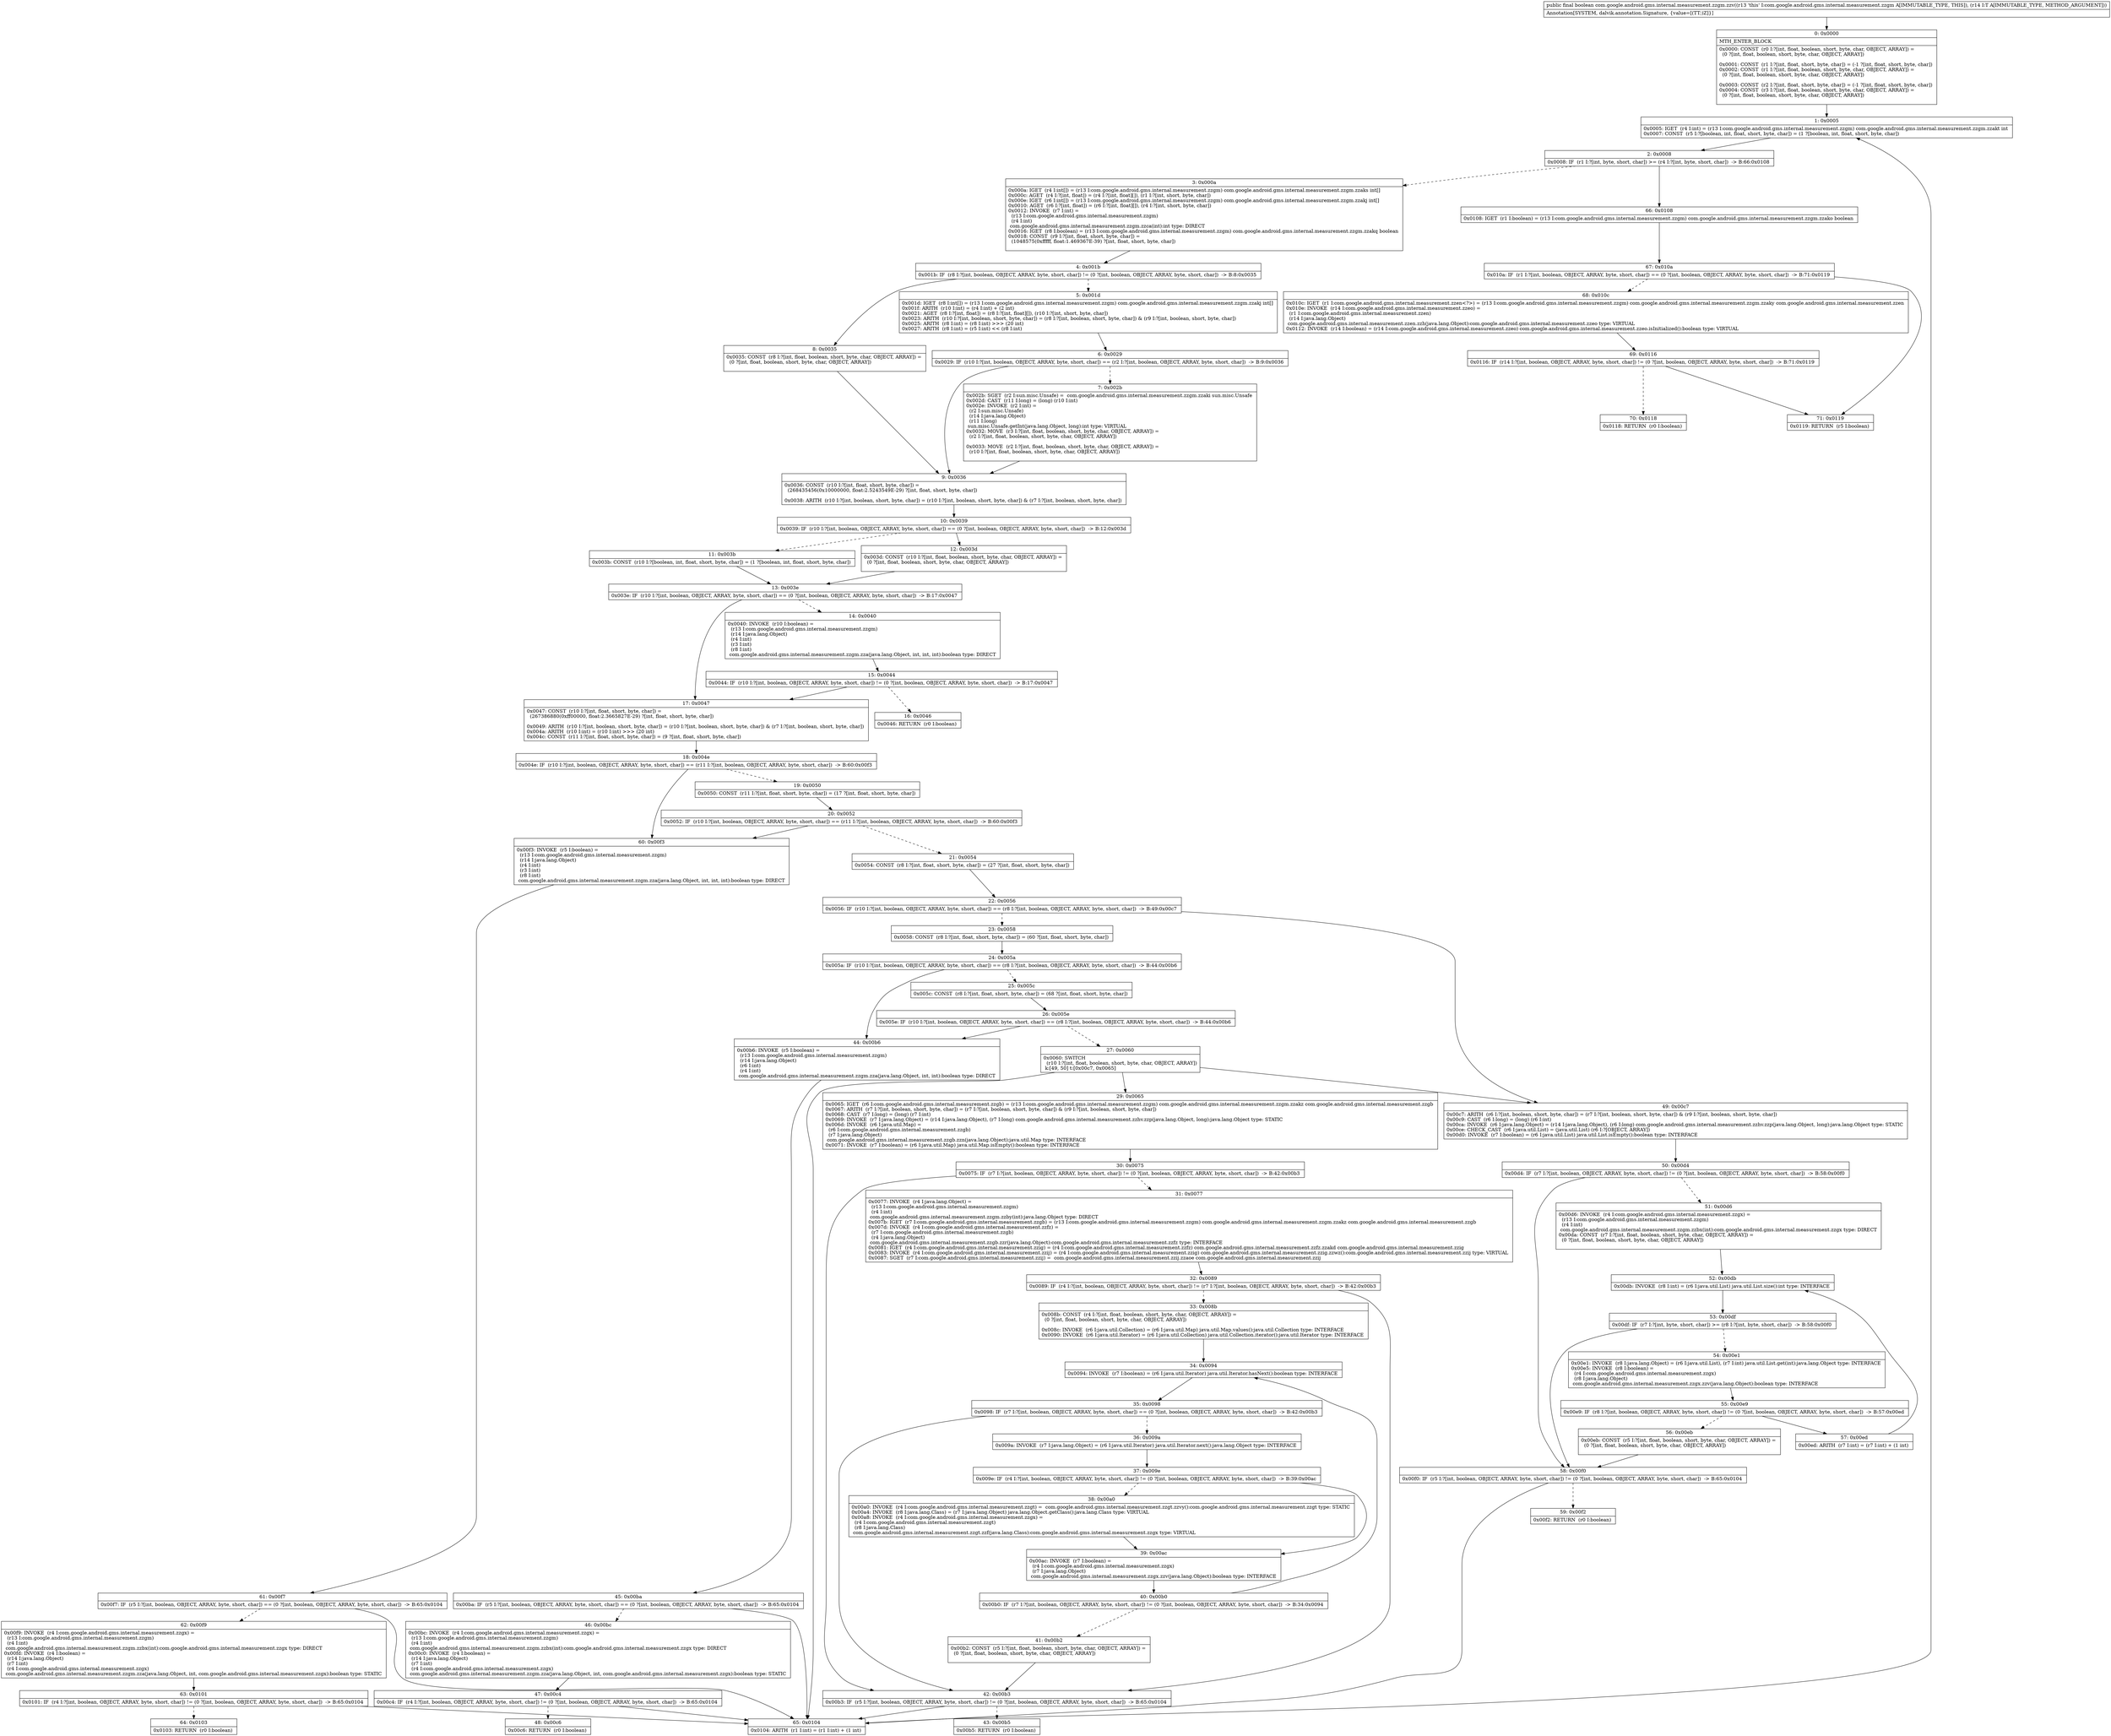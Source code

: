 digraph "CFG forcom.google.android.gms.internal.measurement.zzgm.zzv(Ljava\/lang\/Object;)Z" {
Node_0 [shape=record,label="{0\:\ 0x0000|MTH_ENTER_BLOCK\l|0x0000: CONST  (r0 I:?[int, float, boolean, short, byte, char, OBJECT, ARRAY]) = \l  (0 ?[int, float, boolean, short, byte, char, OBJECT, ARRAY])\l \l0x0001: CONST  (r1 I:?[int, float, short, byte, char]) = (\-1 ?[int, float, short, byte, char]) \l0x0002: CONST  (r1 I:?[int, float, boolean, short, byte, char, OBJECT, ARRAY]) = \l  (0 ?[int, float, boolean, short, byte, char, OBJECT, ARRAY])\l \l0x0003: CONST  (r2 I:?[int, float, short, byte, char]) = (\-1 ?[int, float, short, byte, char]) \l0x0004: CONST  (r3 I:?[int, float, boolean, short, byte, char, OBJECT, ARRAY]) = \l  (0 ?[int, float, boolean, short, byte, char, OBJECT, ARRAY])\l \l}"];
Node_1 [shape=record,label="{1\:\ 0x0005|0x0005: IGET  (r4 I:int) = (r13 I:com.google.android.gms.internal.measurement.zzgm) com.google.android.gms.internal.measurement.zzgm.zzakt int \l0x0007: CONST  (r5 I:?[boolean, int, float, short, byte, char]) = (1 ?[boolean, int, float, short, byte, char]) \l}"];
Node_2 [shape=record,label="{2\:\ 0x0008|0x0008: IF  (r1 I:?[int, byte, short, char]) \>= (r4 I:?[int, byte, short, char])  \-\> B:66:0x0108 \l}"];
Node_3 [shape=record,label="{3\:\ 0x000a|0x000a: IGET  (r4 I:int[]) = (r13 I:com.google.android.gms.internal.measurement.zzgm) com.google.android.gms.internal.measurement.zzgm.zzaks int[] \l0x000c: AGET  (r4 I:?[int, float]) = (r4 I:?[int, float][]), (r1 I:?[int, short, byte, char]) \l0x000e: IGET  (r6 I:int[]) = (r13 I:com.google.android.gms.internal.measurement.zzgm) com.google.android.gms.internal.measurement.zzgm.zzakj int[] \l0x0010: AGET  (r6 I:?[int, float]) = (r6 I:?[int, float][]), (r4 I:?[int, short, byte, char]) \l0x0012: INVOKE  (r7 I:int) = \l  (r13 I:com.google.android.gms.internal.measurement.zzgm)\l  (r4 I:int)\l com.google.android.gms.internal.measurement.zzgm.zzca(int):int type: DIRECT \l0x0016: IGET  (r8 I:boolean) = (r13 I:com.google.android.gms.internal.measurement.zzgm) com.google.android.gms.internal.measurement.zzgm.zzakq boolean \l0x0018: CONST  (r9 I:?[int, float, short, byte, char]) = \l  (1048575(0xfffff, float:1.469367E\-39) ?[int, float, short, byte, char])\l \l}"];
Node_4 [shape=record,label="{4\:\ 0x001b|0x001b: IF  (r8 I:?[int, boolean, OBJECT, ARRAY, byte, short, char]) != (0 ?[int, boolean, OBJECT, ARRAY, byte, short, char])  \-\> B:8:0x0035 \l}"];
Node_5 [shape=record,label="{5\:\ 0x001d|0x001d: IGET  (r8 I:int[]) = (r13 I:com.google.android.gms.internal.measurement.zzgm) com.google.android.gms.internal.measurement.zzgm.zzakj int[] \l0x001f: ARITH  (r10 I:int) = (r4 I:int) + (2 int) \l0x0021: AGET  (r8 I:?[int, float]) = (r8 I:?[int, float][]), (r10 I:?[int, short, byte, char]) \l0x0023: ARITH  (r10 I:?[int, boolean, short, byte, char]) = (r8 I:?[int, boolean, short, byte, char]) & (r9 I:?[int, boolean, short, byte, char]) \l0x0025: ARITH  (r8 I:int) = (r8 I:int) \>\>\> (20 int) \l0x0027: ARITH  (r8 I:int) = (r5 I:int) \<\< (r8 I:int) \l}"];
Node_6 [shape=record,label="{6\:\ 0x0029|0x0029: IF  (r10 I:?[int, boolean, OBJECT, ARRAY, byte, short, char]) == (r2 I:?[int, boolean, OBJECT, ARRAY, byte, short, char])  \-\> B:9:0x0036 \l}"];
Node_7 [shape=record,label="{7\:\ 0x002b|0x002b: SGET  (r2 I:sun.misc.Unsafe) =  com.google.android.gms.internal.measurement.zzgm.zzaki sun.misc.Unsafe \l0x002d: CAST  (r11 I:long) = (long) (r10 I:int) \l0x002e: INVOKE  (r2 I:int) = \l  (r2 I:sun.misc.Unsafe)\l  (r14 I:java.lang.Object)\l  (r11 I:long)\l sun.misc.Unsafe.getInt(java.lang.Object, long):int type: VIRTUAL \l0x0032: MOVE  (r3 I:?[int, float, boolean, short, byte, char, OBJECT, ARRAY]) = \l  (r2 I:?[int, float, boolean, short, byte, char, OBJECT, ARRAY])\l \l0x0033: MOVE  (r2 I:?[int, float, boolean, short, byte, char, OBJECT, ARRAY]) = \l  (r10 I:?[int, float, boolean, short, byte, char, OBJECT, ARRAY])\l \l}"];
Node_8 [shape=record,label="{8\:\ 0x0035|0x0035: CONST  (r8 I:?[int, float, boolean, short, byte, char, OBJECT, ARRAY]) = \l  (0 ?[int, float, boolean, short, byte, char, OBJECT, ARRAY])\l \l}"];
Node_9 [shape=record,label="{9\:\ 0x0036|0x0036: CONST  (r10 I:?[int, float, short, byte, char]) = \l  (268435456(0x10000000, float:2.5243549E\-29) ?[int, float, short, byte, char])\l \l0x0038: ARITH  (r10 I:?[int, boolean, short, byte, char]) = (r10 I:?[int, boolean, short, byte, char]) & (r7 I:?[int, boolean, short, byte, char]) \l}"];
Node_10 [shape=record,label="{10\:\ 0x0039|0x0039: IF  (r10 I:?[int, boolean, OBJECT, ARRAY, byte, short, char]) == (0 ?[int, boolean, OBJECT, ARRAY, byte, short, char])  \-\> B:12:0x003d \l}"];
Node_11 [shape=record,label="{11\:\ 0x003b|0x003b: CONST  (r10 I:?[boolean, int, float, short, byte, char]) = (1 ?[boolean, int, float, short, byte, char]) \l}"];
Node_12 [shape=record,label="{12\:\ 0x003d|0x003d: CONST  (r10 I:?[int, float, boolean, short, byte, char, OBJECT, ARRAY]) = \l  (0 ?[int, float, boolean, short, byte, char, OBJECT, ARRAY])\l \l}"];
Node_13 [shape=record,label="{13\:\ 0x003e|0x003e: IF  (r10 I:?[int, boolean, OBJECT, ARRAY, byte, short, char]) == (0 ?[int, boolean, OBJECT, ARRAY, byte, short, char])  \-\> B:17:0x0047 \l}"];
Node_14 [shape=record,label="{14\:\ 0x0040|0x0040: INVOKE  (r10 I:boolean) = \l  (r13 I:com.google.android.gms.internal.measurement.zzgm)\l  (r14 I:java.lang.Object)\l  (r4 I:int)\l  (r3 I:int)\l  (r8 I:int)\l com.google.android.gms.internal.measurement.zzgm.zza(java.lang.Object, int, int, int):boolean type: DIRECT \l}"];
Node_15 [shape=record,label="{15\:\ 0x0044|0x0044: IF  (r10 I:?[int, boolean, OBJECT, ARRAY, byte, short, char]) != (0 ?[int, boolean, OBJECT, ARRAY, byte, short, char])  \-\> B:17:0x0047 \l}"];
Node_16 [shape=record,label="{16\:\ 0x0046|0x0046: RETURN  (r0 I:boolean) \l}"];
Node_17 [shape=record,label="{17\:\ 0x0047|0x0047: CONST  (r10 I:?[int, float, short, byte, char]) = \l  (267386880(0xff00000, float:2.3665827E\-29) ?[int, float, short, byte, char])\l \l0x0049: ARITH  (r10 I:?[int, boolean, short, byte, char]) = (r10 I:?[int, boolean, short, byte, char]) & (r7 I:?[int, boolean, short, byte, char]) \l0x004a: ARITH  (r10 I:int) = (r10 I:int) \>\>\> (20 int) \l0x004c: CONST  (r11 I:?[int, float, short, byte, char]) = (9 ?[int, float, short, byte, char]) \l}"];
Node_18 [shape=record,label="{18\:\ 0x004e|0x004e: IF  (r10 I:?[int, boolean, OBJECT, ARRAY, byte, short, char]) == (r11 I:?[int, boolean, OBJECT, ARRAY, byte, short, char])  \-\> B:60:0x00f3 \l}"];
Node_19 [shape=record,label="{19\:\ 0x0050|0x0050: CONST  (r11 I:?[int, float, short, byte, char]) = (17 ?[int, float, short, byte, char]) \l}"];
Node_20 [shape=record,label="{20\:\ 0x0052|0x0052: IF  (r10 I:?[int, boolean, OBJECT, ARRAY, byte, short, char]) == (r11 I:?[int, boolean, OBJECT, ARRAY, byte, short, char])  \-\> B:60:0x00f3 \l}"];
Node_21 [shape=record,label="{21\:\ 0x0054|0x0054: CONST  (r8 I:?[int, float, short, byte, char]) = (27 ?[int, float, short, byte, char]) \l}"];
Node_22 [shape=record,label="{22\:\ 0x0056|0x0056: IF  (r10 I:?[int, boolean, OBJECT, ARRAY, byte, short, char]) == (r8 I:?[int, boolean, OBJECT, ARRAY, byte, short, char])  \-\> B:49:0x00c7 \l}"];
Node_23 [shape=record,label="{23\:\ 0x0058|0x0058: CONST  (r8 I:?[int, float, short, byte, char]) = (60 ?[int, float, short, byte, char]) \l}"];
Node_24 [shape=record,label="{24\:\ 0x005a|0x005a: IF  (r10 I:?[int, boolean, OBJECT, ARRAY, byte, short, char]) == (r8 I:?[int, boolean, OBJECT, ARRAY, byte, short, char])  \-\> B:44:0x00b6 \l}"];
Node_25 [shape=record,label="{25\:\ 0x005c|0x005c: CONST  (r8 I:?[int, float, short, byte, char]) = (68 ?[int, float, short, byte, char]) \l}"];
Node_26 [shape=record,label="{26\:\ 0x005e|0x005e: IF  (r10 I:?[int, boolean, OBJECT, ARRAY, byte, short, char]) == (r8 I:?[int, boolean, OBJECT, ARRAY, byte, short, char])  \-\> B:44:0x00b6 \l}"];
Node_27 [shape=record,label="{27\:\ 0x0060|0x0060: SWITCH  \l  (r10 I:?[int, float, boolean, short, byte, char, OBJECT, ARRAY])\l k:[49, 50] t:[0x00c7, 0x0065] \l}"];
Node_29 [shape=record,label="{29\:\ 0x0065|0x0065: IGET  (r6 I:com.google.android.gms.internal.measurement.zzgb) = (r13 I:com.google.android.gms.internal.measurement.zzgm) com.google.android.gms.internal.measurement.zzgm.zzakz com.google.android.gms.internal.measurement.zzgb \l0x0067: ARITH  (r7 I:?[int, boolean, short, byte, char]) = (r7 I:?[int, boolean, short, byte, char]) & (r9 I:?[int, boolean, short, byte, char]) \l0x0068: CAST  (r7 I:long) = (long) (r7 I:int) \l0x0069: INVOKE  (r7 I:java.lang.Object) = (r14 I:java.lang.Object), (r7 I:long) com.google.android.gms.internal.measurement.zzhv.zzp(java.lang.Object, long):java.lang.Object type: STATIC \l0x006d: INVOKE  (r6 I:java.util.Map) = \l  (r6 I:com.google.android.gms.internal.measurement.zzgb)\l  (r7 I:java.lang.Object)\l com.google.android.gms.internal.measurement.zzgb.zzn(java.lang.Object):java.util.Map type: INTERFACE \l0x0071: INVOKE  (r7 I:boolean) = (r6 I:java.util.Map) java.util.Map.isEmpty():boolean type: INTERFACE \l}"];
Node_30 [shape=record,label="{30\:\ 0x0075|0x0075: IF  (r7 I:?[int, boolean, OBJECT, ARRAY, byte, short, char]) != (0 ?[int, boolean, OBJECT, ARRAY, byte, short, char])  \-\> B:42:0x00b3 \l}"];
Node_31 [shape=record,label="{31\:\ 0x0077|0x0077: INVOKE  (r4 I:java.lang.Object) = \l  (r13 I:com.google.android.gms.internal.measurement.zzgm)\l  (r4 I:int)\l com.google.android.gms.internal.measurement.zzgm.zzby(int):java.lang.Object type: DIRECT \l0x007b: IGET  (r7 I:com.google.android.gms.internal.measurement.zzgb) = (r13 I:com.google.android.gms.internal.measurement.zzgm) com.google.android.gms.internal.measurement.zzgm.zzakz com.google.android.gms.internal.measurement.zzgb \l0x007d: INVOKE  (r4 I:com.google.android.gms.internal.measurement.zzfz) = \l  (r7 I:com.google.android.gms.internal.measurement.zzgb)\l  (r4 I:java.lang.Object)\l com.google.android.gms.internal.measurement.zzgb.zzr(java.lang.Object):com.google.android.gms.internal.measurement.zzfz type: INTERFACE \l0x0081: IGET  (r4 I:com.google.android.gms.internal.measurement.zzig) = (r4 I:com.google.android.gms.internal.measurement.zzfz) com.google.android.gms.internal.measurement.zzfz.zzakd com.google.android.gms.internal.measurement.zzig \l0x0083: INVOKE  (r4 I:com.google.android.gms.internal.measurement.zzij) = (r4 I:com.google.android.gms.internal.measurement.zzig) com.google.android.gms.internal.measurement.zzig.zzwz():com.google.android.gms.internal.measurement.zzij type: VIRTUAL \l0x0087: SGET  (r7 I:com.google.android.gms.internal.measurement.zzij) =  com.google.android.gms.internal.measurement.zzij.zzaoe com.google.android.gms.internal.measurement.zzij \l}"];
Node_32 [shape=record,label="{32\:\ 0x0089|0x0089: IF  (r4 I:?[int, boolean, OBJECT, ARRAY, byte, short, char]) != (r7 I:?[int, boolean, OBJECT, ARRAY, byte, short, char])  \-\> B:42:0x00b3 \l}"];
Node_33 [shape=record,label="{33\:\ 0x008b|0x008b: CONST  (r4 I:?[int, float, boolean, short, byte, char, OBJECT, ARRAY]) = \l  (0 ?[int, float, boolean, short, byte, char, OBJECT, ARRAY])\l \l0x008c: INVOKE  (r6 I:java.util.Collection) = (r6 I:java.util.Map) java.util.Map.values():java.util.Collection type: INTERFACE \l0x0090: INVOKE  (r6 I:java.util.Iterator) = (r6 I:java.util.Collection) java.util.Collection.iterator():java.util.Iterator type: INTERFACE \l}"];
Node_34 [shape=record,label="{34\:\ 0x0094|0x0094: INVOKE  (r7 I:boolean) = (r6 I:java.util.Iterator) java.util.Iterator.hasNext():boolean type: INTERFACE \l}"];
Node_35 [shape=record,label="{35\:\ 0x0098|0x0098: IF  (r7 I:?[int, boolean, OBJECT, ARRAY, byte, short, char]) == (0 ?[int, boolean, OBJECT, ARRAY, byte, short, char])  \-\> B:42:0x00b3 \l}"];
Node_36 [shape=record,label="{36\:\ 0x009a|0x009a: INVOKE  (r7 I:java.lang.Object) = (r6 I:java.util.Iterator) java.util.Iterator.next():java.lang.Object type: INTERFACE \l}"];
Node_37 [shape=record,label="{37\:\ 0x009e|0x009e: IF  (r4 I:?[int, boolean, OBJECT, ARRAY, byte, short, char]) != (0 ?[int, boolean, OBJECT, ARRAY, byte, short, char])  \-\> B:39:0x00ac \l}"];
Node_38 [shape=record,label="{38\:\ 0x00a0|0x00a0: INVOKE  (r4 I:com.google.android.gms.internal.measurement.zzgt) =  com.google.android.gms.internal.measurement.zzgt.zzvy():com.google.android.gms.internal.measurement.zzgt type: STATIC \l0x00a4: INVOKE  (r8 I:java.lang.Class) = (r7 I:java.lang.Object) java.lang.Object.getClass():java.lang.Class type: VIRTUAL \l0x00a8: INVOKE  (r4 I:com.google.android.gms.internal.measurement.zzgx) = \l  (r4 I:com.google.android.gms.internal.measurement.zzgt)\l  (r8 I:java.lang.Class)\l com.google.android.gms.internal.measurement.zzgt.zzf(java.lang.Class):com.google.android.gms.internal.measurement.zzgx type: VIRTUAL \l}"];
Node_39 [shape=record,label="{39\:\ 0x00ac|0x00ac: INVOKE  (r7 I:boolean) = \l  (r4 I:com.google.android.gms.internal.measurement.zzgx)\l  (r7 I:java.lang.Object)\l com.google.android.gms.internal.measurement.zzgx.zzv(java.lang.Object):boolean type: INTERFACE \l}"];
Node_40 [shape=record,label="{40\:\ 0x00b0|0x00b0: IF  (r7 I:?[int, boolean, OBJECT, ARRAY, byte, short, char]) != (0 ?[int, boolean, OBJECT, ARRAY, byte, short, char])  \-\> B:34:0x0094 \l}"];
Node_41 [shape=record,label="{41\:\ 0x00b2|0x00b2: CONST  (r5 I:?[int, float, boolean, short, byte, char, OBJECT, ARRAY]) = \l  (0 ?[int, float, boolean, short, byte, char, OBJECT, ARRAY])\l \l}"];
Node_42 [shape=record,label="{42\:\ 0x00b3|0x00b3: IF  (r5 I:?[int, boolean, OBJECT, ARRAY, byte, short, char]) != (0 ?[int, boolean, OBJECT, ARRAY, byte, short, char])  \-\> B:65:0x0104 \l}"];
Node_43 [shape=record,label="{43\:\ 0x00b5|0x00b5: RETURN  (r0 I:boolean) \l}"];
Node_44 [shape=record,label="{44\:\ 0x00b6|0x00b6: INVOKE  (r5 I:boolean) = \l  (r13 I:com.google.android.gms.internal.measurement.zzgm)\l  (r14 I:java.lang.Object)\l  (r6 I:int)\l  (r4 I:int)\l com.google.android.gms.internal.measurement.zzgm.zza(java.lang.Object, int, int):boolean type: DIRECT \l}"];
Node_45 [shape=record,label="{45\:\ 0x00ba|0x00ba: IF  (r5 I:?[int, boolean, OBJECT, ARRAY, byte, short, char]) == (0 ?[int, boolean, OBJECT, ARRAY, byte, short, char])  \-\> B:65:0x0104 \l}"];
Node_46 [shape=record,label="{46\:\ 0x00bc|0x00bc: INVOKE  (r4 I:com.google.android.gms.internal.measurement.zzgx) = \l  (r13 I:com.google.android.gms.internal.measurement.zzgm)\l  (r4 I:int)\l com.google.android.gms.internal.measurement.zzgm.zzbx(int):com.google.android.gms.internal.measurement.zzgx type: DIRECT \l0x00c0: INVOKE  (r4 I:boolean) = \l  (r14 I:java.lang.Object)\l  (r7 I:int)\l  (r4 I:com.google.android.gms.internal.measurement.zzgx)\l com.google.android.gms.internal.measurement.zzgm.zza(java.lang.Object, int, com.google.android.gms.internal.measurement.zzgx):boolean type: STATIC \l}"];
Node_47 [shape=record,label="{47\:\ 0x00c4|0x00c4: IF  (r4 I:?[int, boolean, OBJECT, ARRAY, byte, short, char]) != (0 ?[int, boolean, OBJECT, ARRAY, byte, short, char])  \-\> B:65:0x0104 \l}"];
Node_48 [shape=record,label="{48\:\ 0x00c6|0x00c6: RETURN  (r0 I:boolean) \l}"];
Node_49 [shape=record,label="{49\:\ 0x00c7|0x00c7: ARITH  (r6 I:?[int, boolean, short, byte, char]) = (r7 I:?[int, boolean, short, byte, char]) & (r9 I:?[int, boolean, short, byte, char]) \l0x00c9: CAST  (r6 I:long) = (long) (r6 I:int) \l0x00ca: INVOKE  (r6 I:java.lang.Object) = (r14 I:java.lang.Object), (r6 I:long) com.google.android.gms.internal.measurement.zzhv.zzp(java.lang.Object, long):java.lang.Object type: STATIC \l0x00ce: CHECK_CAST  (r6 I:java.util.List) = (java.util.List) (r6 I:?[OBJECT, ARRAY]) \l0x00d0: INVOKE  (r7 I:boolean) = (r6 I:java.util.List) java.util.List.isEmpty():boolean type: INTERFACE \l}"];
Node_50 [shape=record,label="{50\:\ 0x00d4|0x00d4: IF  (r7 I:?[int, boolean, OBJECT, ARRAY, byte, short, char]) != (0 ?[int, boolean, OBJECT, ARRAY, byte, short, char])  \-\> B:58:0x00f0 \l}"];
Node_51 [shape=record,label="{51\:\ 0x00d6|0x00d6: INVOKE  (r4 I:com.google.android.gms.internal.measurement.zzgx) = \l  (r13 I:com.google.android.gms.internal.measurement.zzgm)\l  (r4 I:int)\l com.google.android.gms.internal.measurement.zzgm.zzbx(int):com.google.android.gms.internal.measurement.zzgx type: DIRECT \l0x00da: CONST  (r7 I:?[int, float, boolean, short, byte, char, OBJECT, ARRAY]) = \l  (0 ?[int, float, boolean, short, byte, char, OBJECT, ARRAY])\l \l}"];
Node_52 [shape=record,label="{52\:\ 0x00db|0x00db: INVOKE  (r8 I:int) = (r6 I:java.util.List) java.util.List.size():int type: INTERFACE \l}"];
Node_53 [shape=record,label="{53\:\ 0x00df|0x00df: IF  (r7 I:?[int, byte, short, char]) \>= (r8 I:?[int, byte, short, char])  \-\> B:58:0x00f0 \l}"];
Node_54 [shape=record,label="{54\:\ 0x00e1|0x00e1: INVOKE  (r8 I:java.lang.Object) = (r6 I:java.util.List), (r7 I:int) java.util.List.get(int):java.lang.Object type: INTERFACE \l0x00e5: INVOKE  (r8 I:boolean) = \l  (r4 I:com.google.android.gms.internal.measurement.zzgx)\l  (r8 I:java.lang.Object)\l com.google.android.gms.internal.measurement.zzgx.zzv(java.lang.Object):boolean type: INTERFACE \l}"];
Node_55 [shape=record,label="{55\:\ 0x00e9|0x00e9: IF  (r8 I:?[int, boolean, OBJECT, ARRAY, byte, short, char]) != (0 ?[int, boolean, OBJECT, ARRAY, byte, short, char])  \-\> B:57:0x00ed \l}"];
Node_56 [shape=record,label="{56\:\ 0x00eb|0x00eb: CONST  (r5 I:?[int, float, boolean, short, byte, char, OBJECT, ARRAY]) = \l  (0 ?[int, float, boolean, short, byte, char, OBJECT, ARRAY])\l \l}"];
Node_57 [shape=record,label="{57\:\ 0x00ed|0x00ed: ARITH  (r7 I:int) = (r7 I:int) + (1 int) \l}"];
Node_58 [shape=record,label="{58\:\ 0x00f0|0x00f0: IF  (r5 I:?[int, boolean, OBJECT, ARRAY, byte, short, char]) != (0 ?[int, boolean, OBJECT, ARRAY, byte, short, char])  \-\> B:65:0x0104 \l}"];
Node_59 [shape=record,label="{59\:\ 0x00f2|0x00f2: RETURN  (r0 I:boolean) \l}"];
Node_60 [shape=record,label="{60\:\ 0x00f3|0x00f3: INVOKE  (r5 I:boolean) = \l  (r13 I:com.google.android.gms.internal.measurement.zzgm)\l  (r14 I:java.lang.Object)\l  (r4 I:int)\l  (r3 I:int)\l  (r8 I:int)\l com.google.android.gms.internal.measurement.zzgm.zza(java.lang.Object, int, int, int):boolean type: DIRECT \l}"];
Node_61 [shape=record,label="{61\:\ 0x00f7|0x00f7: IF  (r5 I:?[int, boolean, OBJECT, ARRAY, byte, short, char]) == (0 ?[int, boolean, OBJECT, ARRAY, byte, short, char])  \-\> B:65:0x0104 \l}"];
Node_62 [shape=record,label="{62\:\ 0x00f9|0x00f9: INVOKE  (r4 I:com.google.android.gms.internal.measurement.zzgx) = \l  (r13 I:com.google.android.gms.internal.measurement.zzgm)\l  (r4 I:int)\l com.google.android.gms.internal.measurement.zzgm.zzbx(int):com.google.android.gms.internal.measurement.zzgx type: DIRECT \l0x00fd: INVOKE  (r4 I:boolean) = \l  (r14 I:java.lang.Object)\l  (r7 I:int)\l  (r4 I:com.google.android.gms.internal.measurement.zzgx)\l com.google.android.gms.internal.measurement.zzgm.zza(java.lang.Object, int, com.google.android.gms.internal.measurement.zzgx):boolean type: STATIC \l}"];
Node_63 [shape=record,label="{63\:\ 0x0101|0x0101: IF  (r4 I:?[int, boolean, OBJECT, ARRAY, byte, short, char]) != (0 ?[int, boolean, OBJECT, ARRAY, byte, short, char])  \-\> B:65:0x0104 \l}"];
Node_64 [shape=record,label="{64\:\ 0x0103|0x0103: RETURN  (r0 I:boolean) \l}"];
Node_65 [shape=record,label="{65\:\ 0x0104|0x0104: ARITH  (r1 I:int) = (r1 I:int) + (1 int) \l}"];
Node_66 [shape=record,label="{66\:\ 0x0108|0x0108: IGET  (r1 I:boolean) = (r13 I:com.google.android.gms.internal.measurement.zzgm) com.google.android.gms.internal.measurement.zzgm.zzako boolean \l}"];
Node_67 [shape=record,label="{67\:\ 0x010a|0x010a: IF  (r1 I:?[int, boolean, OBJECT, ARRAY, byte, short, char]) == (0 ?[int, boolean, OBJECT, ARRAY, byte, short, char])  \-\> B:71:0x0119 \l}"];
Node_68 [shape=record,label="{68\:\ 0x010c|0x010c: IGET  (r1 I:com.google.android.gms.internal.measurement.zzen\<?\>) = (r13 I:com.google.android.gms.internal.measurement.zzgm) com.google.android.gms.internal.measurement.zzgm.zzaky com.google.android.gms.internal.measurement.zzen \l0x010e: INVOKE  (r14 I:com.google.android.gms.internal.measurement.zzeo) = \l  (r1 I:com.google.android.gms.internal.measurement.zzen)\l  (r14 I:java.lang.Object)\l com.google.android.gms.internal.measurement.zzen.zzh(java.lang.Object):com.google.android.gms.internal.measurement.zzeo type: VIRTUAL \l0x0112: INVOKE  (r14 I:boolean) = (r14 I:com.google.android.gms.internal.measurement.zzeo) com.google.android.gms.internal.measurement.zzeo.isInitialized():boolean type: VIRTUAL \l}"];
Node_69 [shape=record,label="{69\:\ 0x0116|0x0116: IF  (r14 I:?[int, boolean, OBJECT, ARRAY, byte, short, char]) != (0 ?[int, boolean, OBJECT, ARRAY, byte, short, char])  \-\> B:71:0x0119 \l}"];
Node_70 [shape=record,label="{70\:\ 0x0118|0x0118: RETURN  (r0 I:boolean) \l}"];
Node_71 [shape=record,label="{71\:\ 0x0119|0x0119: RETURN  (r5 I:boolean) \l}"];
MethodNode[shape=record,label="{public final boolean com.google.android.gms.internal.measurement.zzgm.zzv((r13 'this' I:com.google.android.gms.internal.measurement.zzgm A[IMMUTABLE_TYPE, THIS]), (r14 I:T A[IMMUTABLE_TYPE, METHOD_ARGUMENT]))  | Annotation[SYSTEM, dalvik.annotation.Signature, \{value=[(TT;)Z]\}]\l}"];
MethodNode -> Node_0;
Node_0 -> Node_1;
Node_1 -> Node_2;
Node_2 -> Node_3[style=dashed];
Node_2 -> Node_66;
Node_3 -> Node_4;
Node_4 -> Node_5[style=dashed];
Node_4 -> Node_8;
Node_5 -> Node_6;
Node_6 -> Node_7[style=dashed];
Node_6 -> Node_9;
Node_7 -> Node_9;
Node_8 -> Node_9;
Node_9 -> Node_10;
Node_10 -> Node_11[style=dashed];
Node_10 -> Node_12;
Node_11 -> Node_13;
Node_12 -> Node_13;
Node_13 -> Node_14[style=dashed];
Node_13 -> Node_17;
Node_14 -> Node_15;
Node_15 -> Node_16[style=dashed];
Node_15 -> Node_17;
Node_17 -> Node_18;
Node_18 -> Node_19[style=dashed];
Node_18 -> Node_60;
Node_19 -> Node_20;
Node_20 -> Node_21[style=dashed];
Node_20 -> Node_60;
Node_21 -> Node_22;
Node_22 -> Node_23[style=dashed];
Node_22 -> Node_49;
Node_23 -> Node_24;
Node_24 -> Node_25[style=dashed];
Node_24 -> Node_44;
Node_25 -> Node_26;
Node_26 -> Node_27[style=dashed];
Node_26 -> Node_44;
Node_27 -> Node_29;
Node_27 -> Node_49;
Node_27 -> Node_65;
Node_29 -> Node_30;
Node_30 -> Node_31[style=dashed];
Node_30 -> Node_42;
Node_31 -> Node_32;
Node_32 -> Node_33[style=dashed];
Node_32 -> Node_42;
Node_33 -> Node_34;
Node_34 -> Node_35;
Node_35 -> Node_36[style=dashed];
Node_35 -> Node_42;
Node_36 -> Node_37;
Node_37 -> Node_38[style=dashed];
Node_37 -> Node_39;
Node_38 -> Node_39;
Node_39 -> Node_40;
Node_40 -> Node_34;
Node_40 -> Node_41[style=dashed];
Node_41 -> Node_42;
Node_42 -> Node_43[style=dashed];
Node_42 -> Node_65;
Node_44 -> Node_45;
Node_45 -> Node_46[style=dashed];
Node_45 -> Node_65;
Node_46 -> Node_47;
Node_47 -> Node_48[style=dashed];
Node_47 -> Node_65;
Node_49 -> Node_50;
Node_50 -> Node_51[style=dashed];
Node_50 -> Node_58;
Node_51 -> Node_52;
Node_52 -> Node_53;
Node_53 -> Node_54[style=dashed];
Node_53 -> Node_58;
Node_54 -> Node_55;
Node_55 -> Node_56[style=dashed];
Node_55 -> Node_57;
Node_56 -> Node_58;
Node_57 -> Node_52;
Node_58 -> Node_59[style=dashed];
Node_58 -> Node_65;
Node_60 -> Node_61;
Node_61 -> Node_62[style=dashed];
Node_61 -> Node_65;
Node_62 -> Node_63;
Node_63 -> Node_64[style=dashed];
Node_63 -> Node_65;
Node_65 -> Node_1;
Node_66 -> Node_67;
Node_67 -> Node_68[style=dashed];
Node_67 -> Node_71;
Node_68 -> Node_69;
Node_69 -> Node_70[style=dashed];
Node_69 -> Node_71;
}

